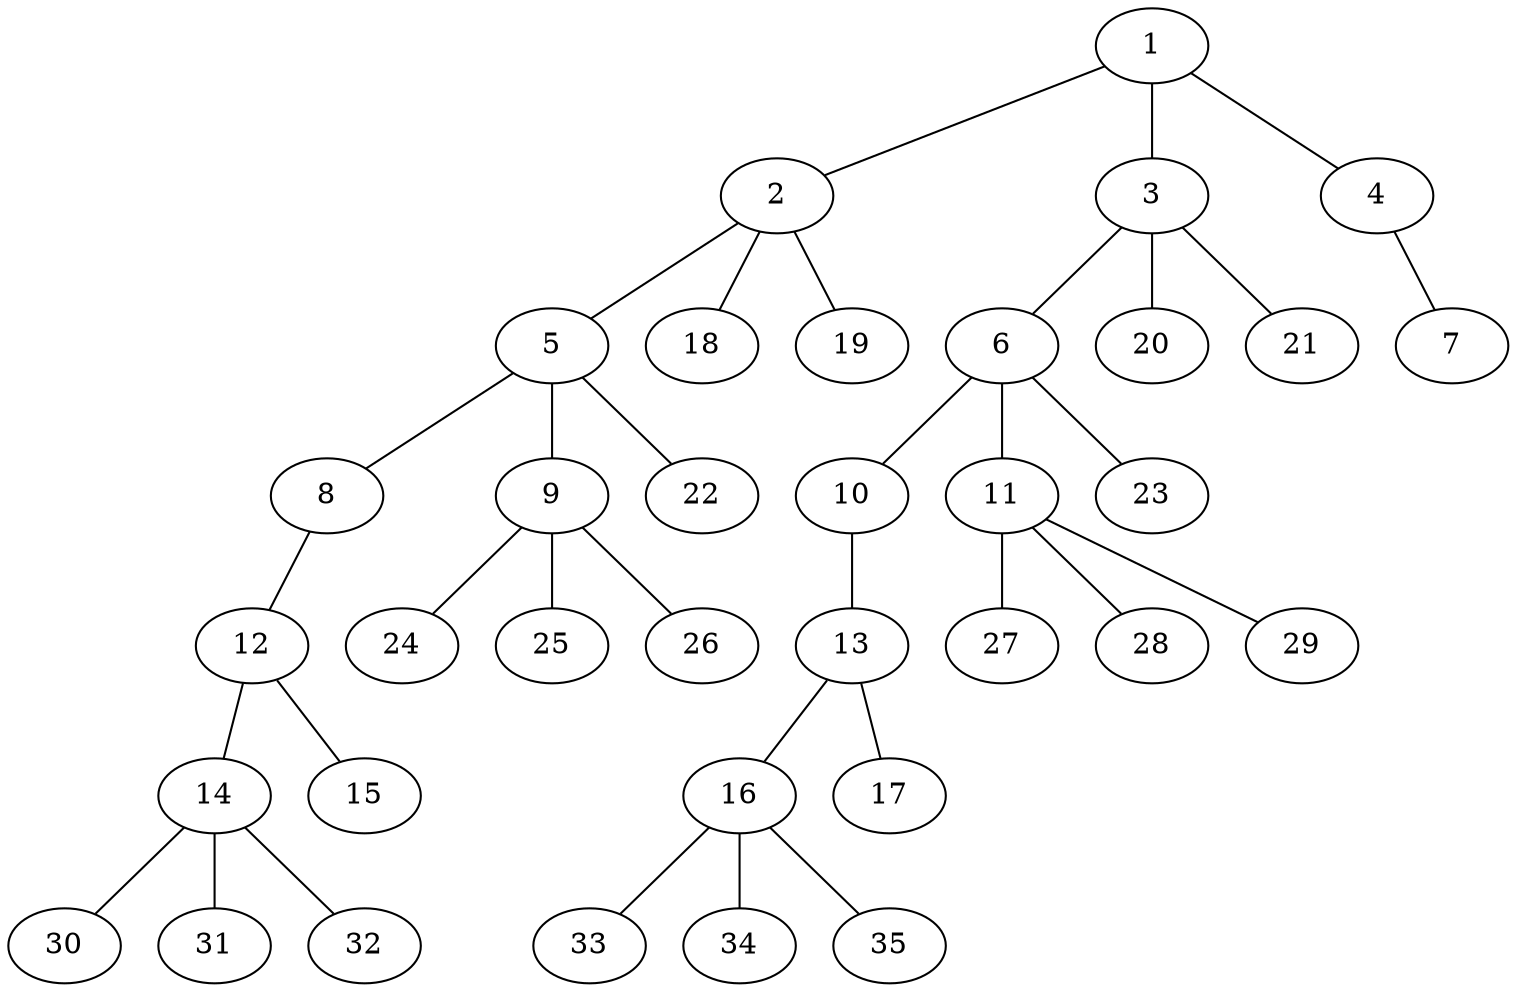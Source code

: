 graph molecule_2667 {
	1	 [chem=N];
	2	 [chem=C];
	1 -- 2	 [valence=1];
	3	 [chem=C];
	1 -- 3	 [valence=1];
	4	 [chem=N];
	1 -- 4	 [valence=1];
	5	 [chem=C];
	2 -- 5	 [valence=1];
	18	 [chem=H];
	2 -- 18	 [valence=1];
	19	 [chem=H];
	2 -- 19	 [valence=1];
	6	 [chem=C];
	3 -- 6	 [valence=1];
	20	 [chem=H];
	3 -- 20	 [valence=1];
	21	 [chem=H];
	3 -- 21	 [valence=1];
	7	 [chem=O];
	4 -- 7	 [valence=2];
	8	 [chem=O];
	5 -- 8	 [valence=1];
	9	 [chem=C];
	5 -- 9	 [valence=1];
	22	 [chem=H];
	5 -- 22	 [valence=1];
	10	 [chem=O];
	6 -- 10	 [valence=1];
	11	 [chem=C];
	6 -- 11	 [valence=1];
	23	 [chem=H];
	6 -- 23	 [valence=1];
	12	 [chem=C];
	8 -- 12	 [valence=1];
	24	 [chem=H];
	9 -- 24	 [valence=1];
	25	 [chem=H];
	9 -- 25	 [valence=1];
	26	 [chem=H];
	9 -- 26	 [valence=1];
	13	 [chem=C];
	10 -- 13	 [valence=1];
	27	 [chem=H];
	11 -- 27	 [valence=1];
	28	 [chem=H];
	11 -- 28	 [valence=1];
	29	 [chem=H];
	11 -- 29	 [valence=1];
	14	 [chem=C];
	12 -- 14	 [valence=1];
	15	 [chem=O];
	12 -- 15	 [valence=2];
	16	 [chem=C];
	13 -- 16	 [valence=1];
	17	 [chem=O];
	13 -- 17	 [valence=2];
	30	 [chem=H];
	14 -- 30	 [valence=1];
	31	 [chem=H];
	14 -- 31	 [valence=1];
	32	 [chem=H];
	14 -- 32	 [valence=1];
	33	 [chem=H];
	16 -- 33	 [valence=1];
	34	 [chem=H];
	16 -- 34	 [valence=1];
	35	 [chem=H];
	16 -- 35	 [valence=1];
}
